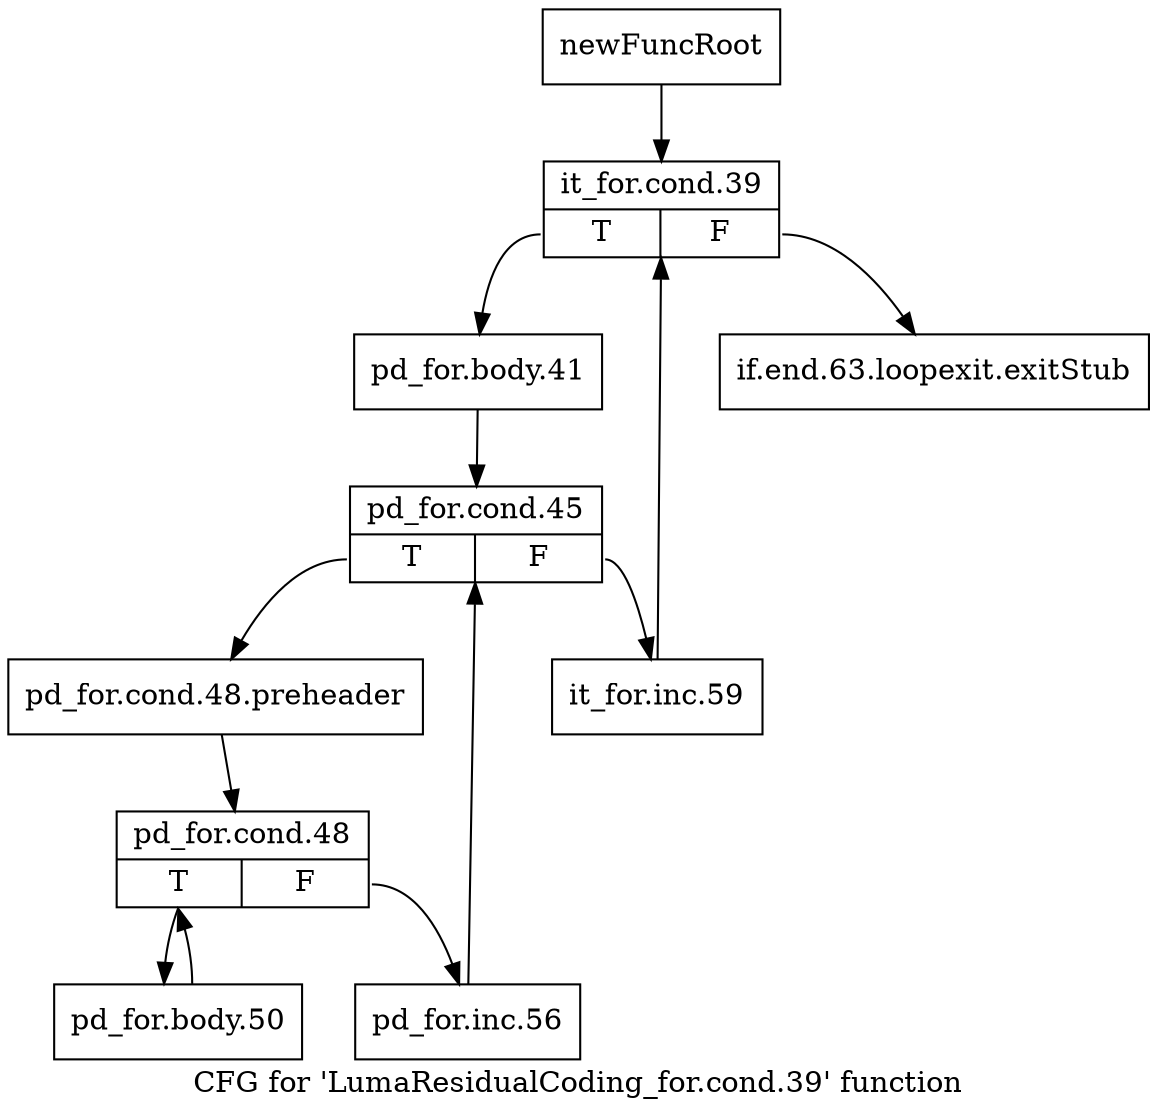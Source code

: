 digraph "CFG for 'LumaResidualCoding_for.cond.39' function" {
	label="CFG for 'LumaResidualCoding_for.cond.39' function";

	Node0x25e02b0 [shape=record,label="{newFuncRoot}"];
	Node0x25e02b0 -> Node0x25e0350;
	Node0x25e0300 [shape=record,label="{if.end.63.loopexit.exitStub}"];
	Node0x25e0350 [shape=record,label="{it_for.cond.39|{<s0>T|<s1>F}}"];
	Node0x25e0350:s0 -> Node0x25e07c0;
	Node0x25e0350:s1 -> Node0x25e0300;
	Node0x25e07c0 [shape=record,label="{pd_for.body.41}"];
	Node0x25e07c0 -> Node0x25e0810;
	Node0x25e0810 [shape=record,label="{pd_for.cond.45|{<s0>T|<s1>F}}"];
	Node0x25e0810:s0 -> Node0x25e08b0;
	Node0x25e0810:s1 -> Node0x25e0860;
	Node0x25e0860 [shape=record,label="{it_for.inc.59}"];
	Node0x25e0860 -> Node0x25e0350;
	Node0x25e08b0 [shape=record,label="{pd_for.cond.48.preheader}"];
	Node0x25e08b0 -> Node0x25e0900;
	Node0x25e0900 [shape=record,label="{pd_for.cond.48|{<s0>T|<s1>F}}"];
	Node0x25e0900:s0 -> Node0x25e09a0;
	Node0x25e0900:s1 -> Node0x25e0950;
	Node0x25e0950 [shape=record,label="{pd_for.inc.56}"];
	Node0x25e0950 -> Node0x25e0810;
	Node0x25e09a0 [shape=record,label="{pd_for.body.50}"];
	Node0x25e09a0 -> Node0x25e0900;
}
